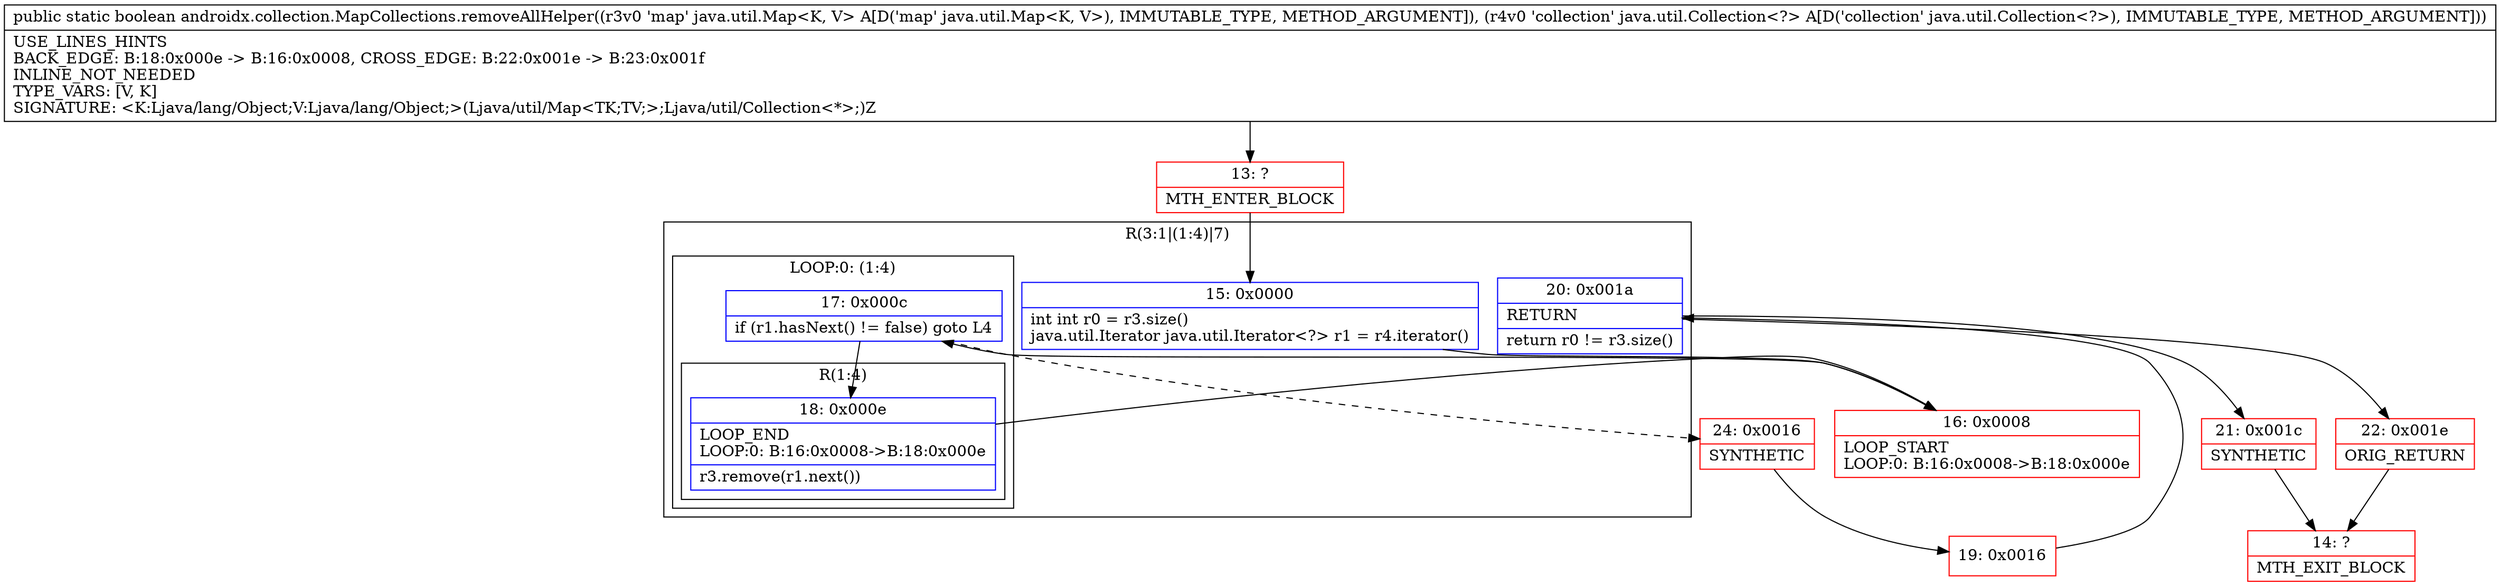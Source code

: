 digraph "CFG forandroidx.collection.MapCollections.removeAllHelper(Ljava\/util\/Map;Ljava\/util\/Collection;)Z" {
subgraph cluster_Region_16798138 {
label = "R(3:1|(1:4)|7)";
node [shape=record,color=blue];
Node_15 [shape=record,label="{15\:\ 0x0000|int int r0 = r3.size()\ljava.util.Iterator java.util.Iterator\<?\> r1 = r4.iterator()\l}"];
subgraph cluster_LoopRegion_808390476 {
label = "LOOP:0: (1:4)";
node [shape=record,color=blue];
Node_17 [shape=record,label="{17\:\ 0x000c|if (r1.hasNext() != false) goto L4\l}"];
subgraph cluster_Region_1591363557 {
label = "R(1:4)";
node [shape=record,color=blue];
Node_18 [shape=record,label="{18\:\ 0x000e|LOOP_END\lLOOP:0: B:16:0x0008\-\>B:18:0x000e\l|r3.remove(r1.next())\l}"];
}
}
Node_20 [shape=record,label="{20\:\ 0x001a|RETURN\l|return r0 != r3.size()\l}"];
}
Node_13 [shape=record,color=red,label="{13\:\ ?|MTH_ENTER_BLOCK\l}"];
Node_16 [shape=record,color=red,label="{16\:\ 0x0008|LOOP_START\lLOOP:0: B:16:0x0008\-\>B:18:0x000e\l}"];
Node_24 [shape=record,color=red,label="{24\:\ 0x0016|SYNTHETIC\l}"];
Node_19 [shape=record,color=red,label="{19\:\ 0x0016}"];
Node_21 [shape=record,color=red,label="{21\:\ 0x001c|SYNTHETIC\l}"];
Node_14 [shape=record,color=red,label="{14\:\ ?|MTH_EXIT_BLOCK\l}"];
Node_22 [shape=record,color=red,label="{22\:\ 0x001e|ORIG_RETURN\l}"];
MethodNode[shape=record,label="{public static boolean androidx.collection.MapCollections.removeAllHelper((r3v0 'map' java.util.Map\<K, V\> A[D('map' java.util.Map\<K, V\>), IMMUTABLE_TYPE, METHOD_ARGUMENT]), (r4v0 'collection' java.util.Collection\<?\> A[D('collection' java.util.Collection\<?\>), IMMUTABLE_TYPE, METHOD_ARGUMENT]))  | USE_LINES_HINTS\lBACK_EDGE: B:18:0x000e \-\> B:16:0x0008, CROSS_EDGE: B:22:0x001e \-\> B:23:0x001f\lINLINE_NOT_NEEDED\lTYPE_VARS: [V, K]\lSIGNATURE: \<K:Ljava\/lang\/Object;V:Ljava\/lang\/Object;\>(Ljava\/util\/Map\<TK;TV;\>;Ljava\/util\/Collection\<*\>;)Z\l}"];
MethodNode -> Node_13;Node_15 -> Node_16;
Node_17 -> Node_18;
Node_17 -> Node_24[style=dashed];
Node_18 -> Node_16;
Node_20 -> Node_21;
Node_20 -> Node_22;
Node_13 -> Node_15;
Node_16 -> Node_17;
Node_24 -> Node_19;
Node_19 -> Node_20;
Node_21 -> Node_14;
Node_22 -> Node_14;
}

